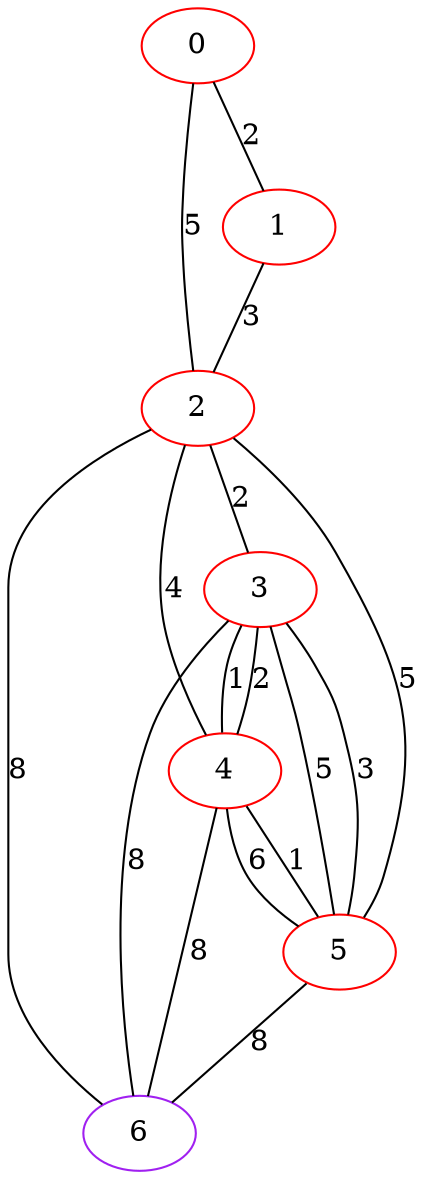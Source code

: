 graph "" {
0 [color=red, weight=1];
1 [color=red, weight=1];
2 [color=red, weight=1];
3 [color=red, weight=1];
4 [color=red, weight=1];
5 [color=red, weight=1];
6 [color=purple, weight=4];
0 -- 1  [key=0, label=2];
0 -- 2  [key=0, label=5];
1 -- 2  [key=0, label=3];
2 -- 3  [key=0, label=2];
2 -- 4  [key=0, label=4];
2 -- 5  [key=0, label=5];
2 -- 6  [key=0, label=8];
3 -- 4  [key=0, label=1];
3 -- 4  [key=1, label=2];
3 -- 5  [key=0, label=5];
3 -- 5  [key=1, label=3];
3 -- 6  [key=0, label=8];
4 -- 5  [key=0, label=6];
4 -- 5  [key=1, label=1];
4 -- 6  [key=0, label=8];
5 -- 6  [key=0, label=8];
}
